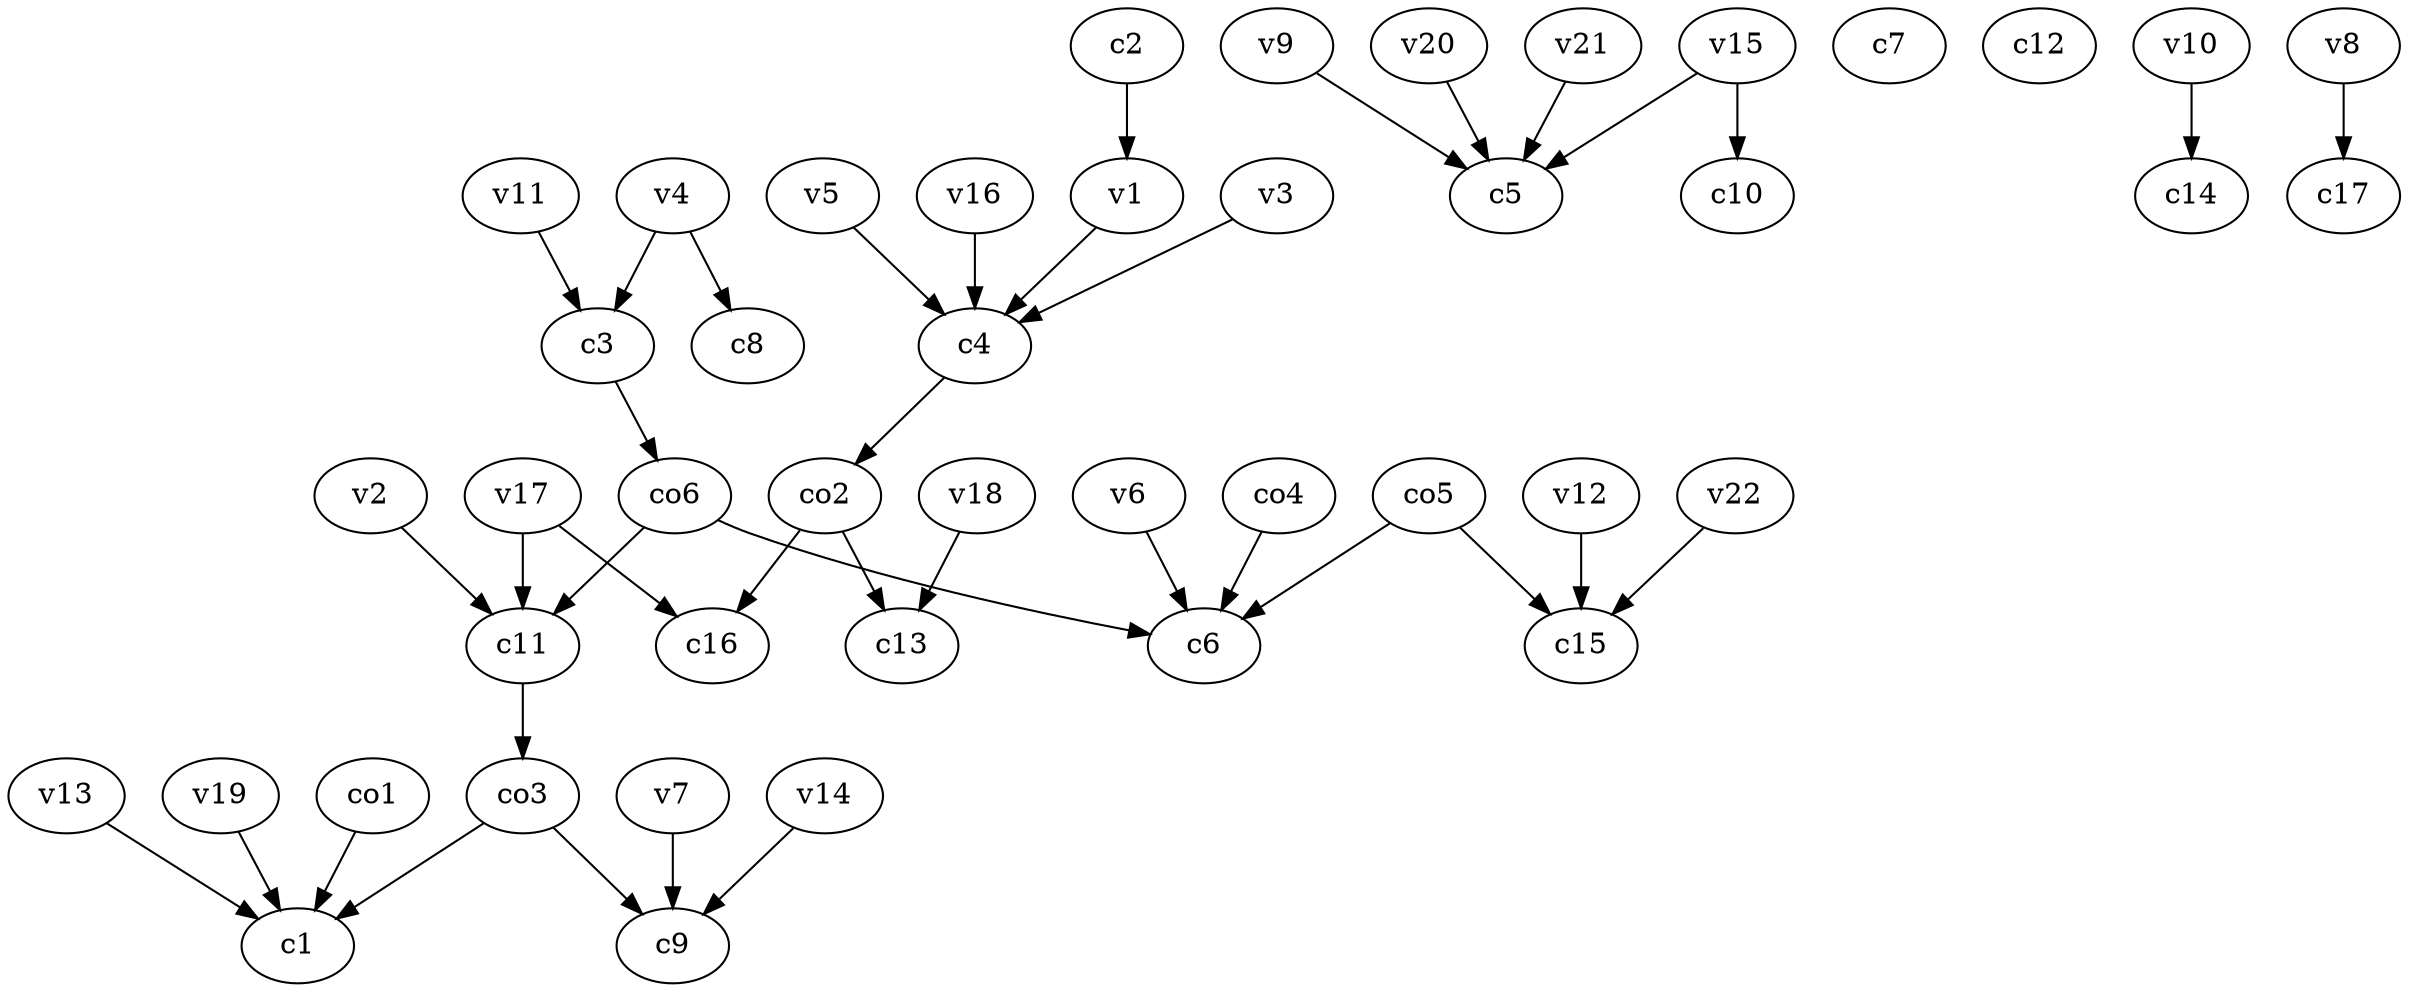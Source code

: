 strict digraph  {
c1;
c2;
c3;
c4;
c5;
c6;
c7;
c8;
c9;
c10;
c11;
c12;
c13;
c14;
c15;
c16;
c17;
v1;
v2;
v3;
v4;
v5;
v6;
v7;
v8;
v9;
v10;
v11;
v12;
v13;
v14;
v15;
v16;
v17;
v18;
v19;
v20;
v21;
v22;
co1;
co2;
co3;
co4;
co5;
co6;
c2 -> v1  [weight=1];
c3 -> co6  [weight=1];
c4 -> co2  [weight=1];
c11 -> co3  [weight=1];
v1 -> c4  [weight=1];
v2 -> c11  [weight=1];
v3 -> c4  [weight=1];
v4 -> c3  [weight=1];
v4 -> c8  [weight=1];
v5 -> c4  [weight=1];
v6 -> c6  [weight=1];
v7 -> c9  [weight=1];
v8 -> c17  [weight=1];
v9 -> c5  [weight=1];
v10 -> c14  [weight=1];
v11 -> c3  [weight=1];
v12 -> c15  [weight=1];
v13 -> c1  [weight=1];
v14 -> c9  [weight=1];
v15 -> c10  [weight=1];
v15 -> c5  [weight=1];
v16 -> c4  [weight=1];
v17 -> c11  [weight=1];
v17 -> c16  [weight=1];
v18 -> c13  [weight=1];
v19 -> c1  [weight=1];
v20 -> c5  [weight=1];
v21 -> c5  [weight=1];
v22 -> c15  [weight=1];
co1 -> c1  [weight=1];
co2 -> c16  [weight=1];
co2 -> c13  [weight=1];
co3 -> c9  [weight=1];
co3 -> c1  [weight=1];
co4 -> c6  [weight=1];
co5 -> c15  [weight=1];
co5 -> c6  [weight=1];
co6 -> c6  [weight=1];
co6 -> c11  [weight=1];
}
